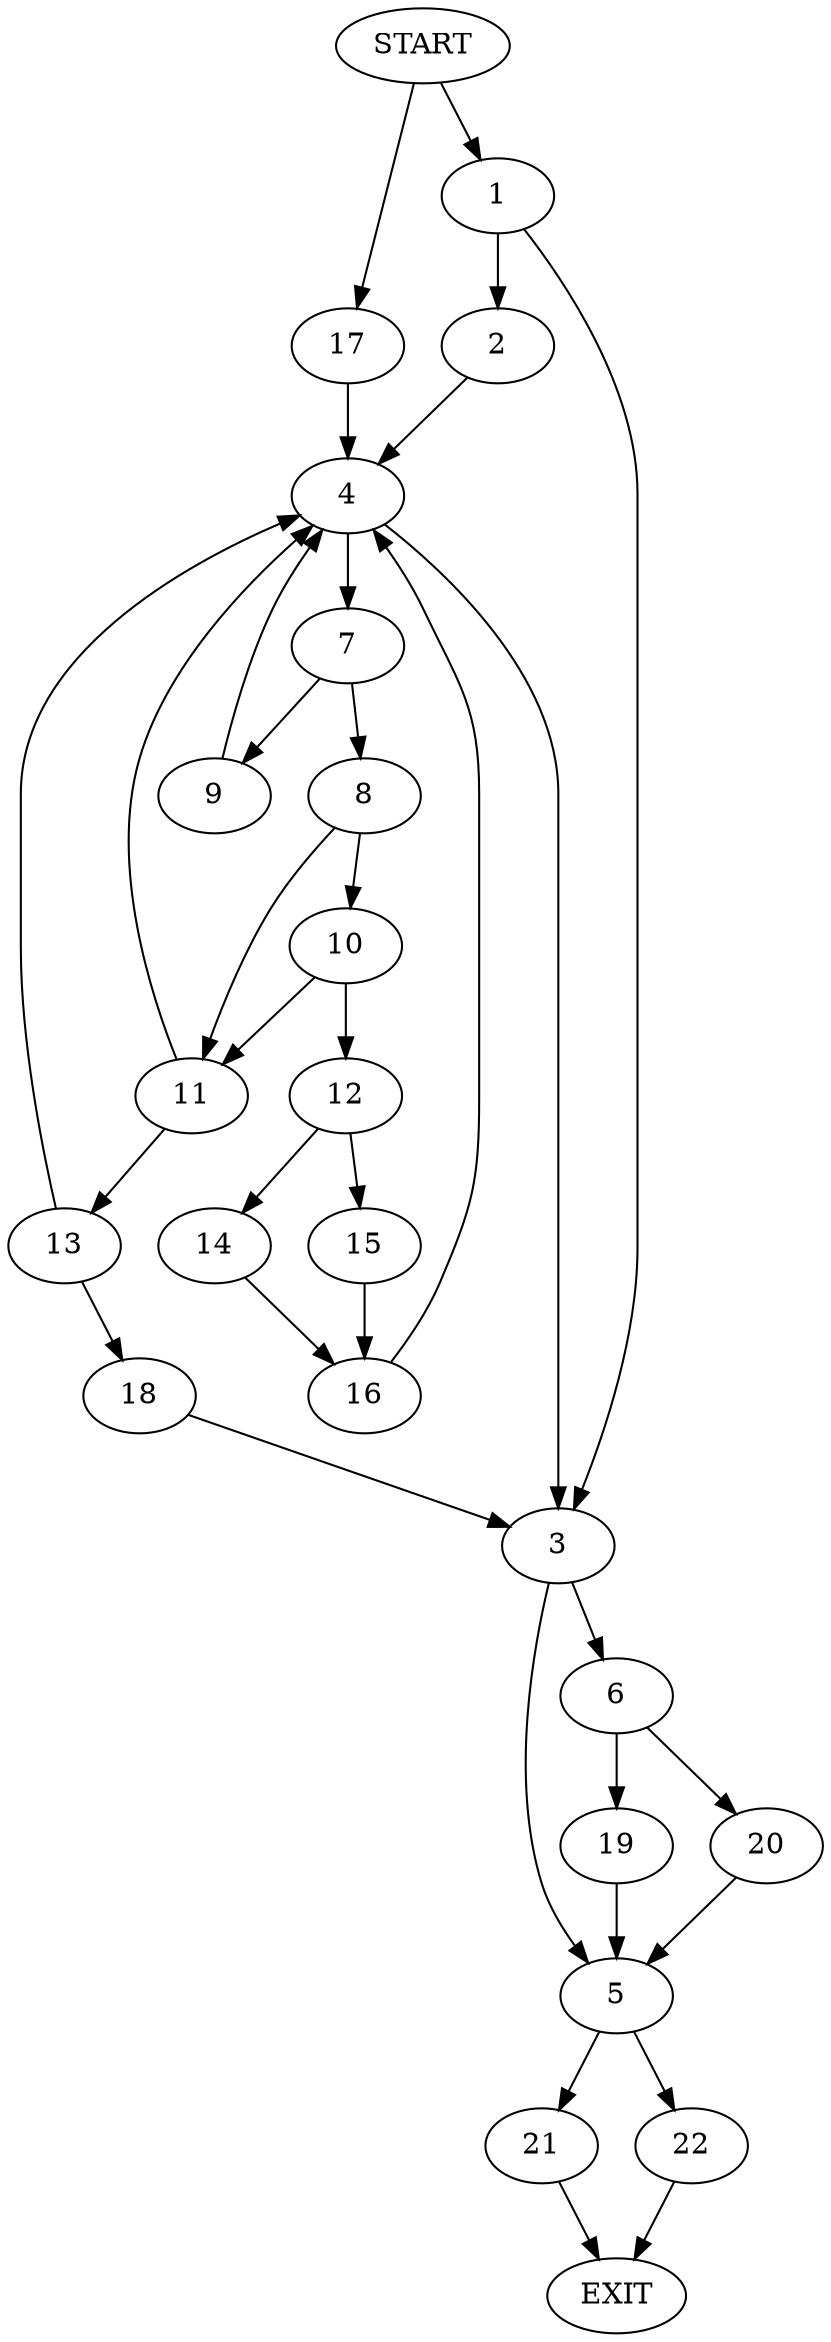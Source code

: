 digraph {
0 [label="START"]
23 [label="EXIT"]
0 -> 1
1 -> 2
1 -> 3
2 -> 4
3 -> 5
3 -> 6
4 -> 3
4 -> 7
7 -> 8
7 -> 9
9 -> 4
8 -> 10
8 -> 11
10 -> 12
10 -> 11
11 -> 4
11 -> 13
12 -> 14
12 -> 15
14 -> 16
15 -> 16
16 -> 4
0 -> 17
17 -> 4
13 -> 4
13 -> 18
18 -> 3
6 -> 19
6 -> 20
5 -> 21
5 -> 22
19 -> 5
20 -> 5
22 -> 23
21 -> 23
}
